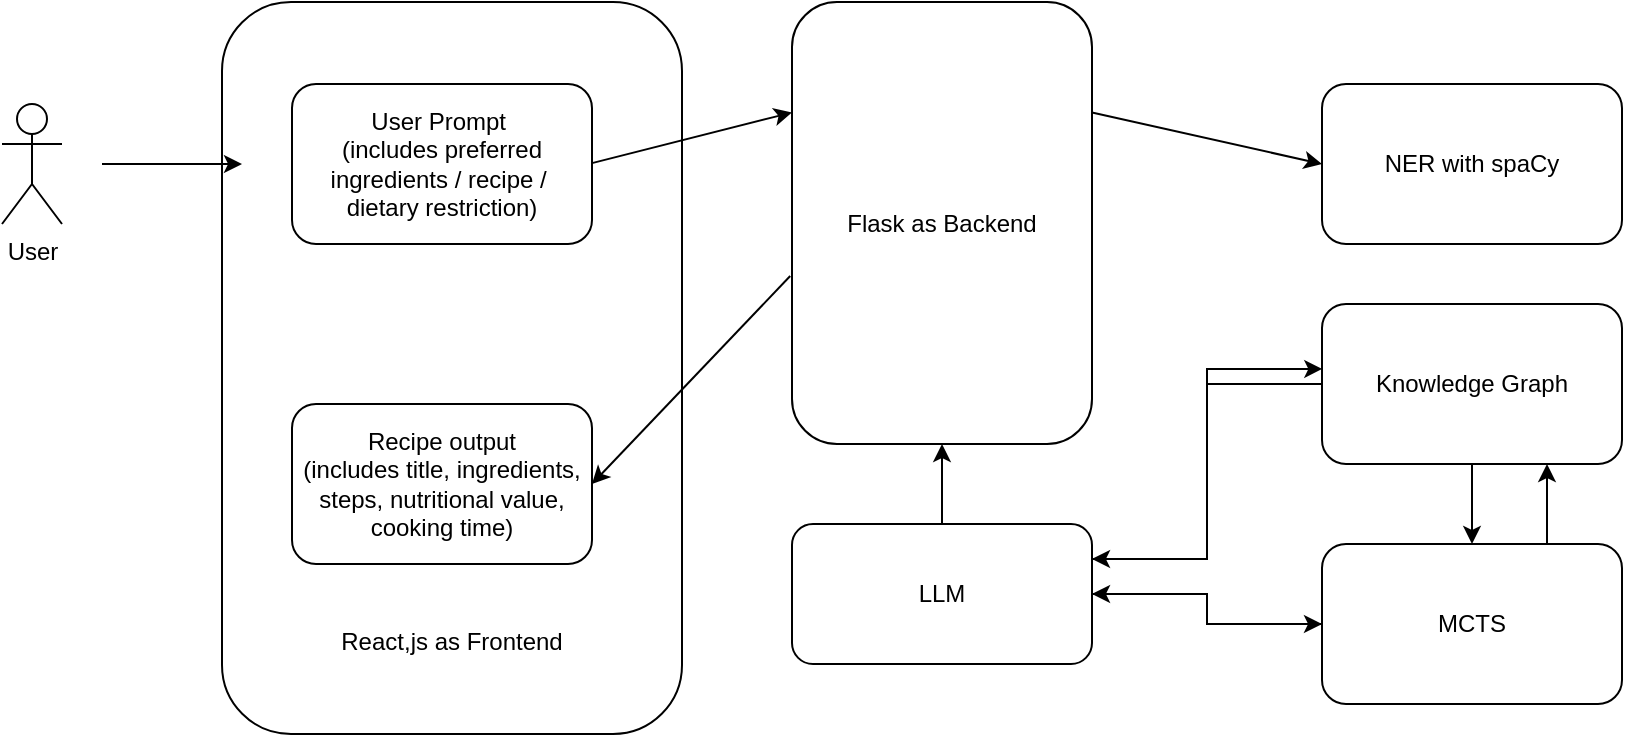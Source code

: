 <mxfile version="24.5.3" type="github">
  <diagram name="Page-1" id="nqtYJb-C8pLSouhX_ml8">
    <mxGraphModel dx="1041" dy="518" grid="1" gridSize="10" guides="1" tooltips="1" connect="1" arrows="1" fold="1" page="1" pageScale="1" pageWidth="850" pageHeight="1100" math="0" shadow="0">
      <root>
        <mxCell id="0" />
        <mxCell id="1" parent="0" />
        <mxCell id="jxTVoxvYUh4I0hS91gZT-35" value="&lt;div&gt;&lt;br&gt;&lt;/div&gt;&lt;div&gt;&lt;br&gt;&lt;/div&gt;&lt;div&gt;&lt;br&gt;&lt;/div&gt;&lt;div&gt;&lt;br&gt;&lt;/div&gt;&lt;div&gt;&lt;br&gt;&lt;/div&gt;&lt;div&gt;&lt;br&gt;&lt;/div&gt;&lt;div&gt;&lt;br&gt;&lt;/div&gt;&lt;div&gt;&lt;br&gt;&lt;/div&gt;&lt;div&gt;&lt;br&gt;&lt;/div&gt;&lt;div&gt;&lt;br&gt;&lt;/div&gt;&lt;div&gt;&lt;br&gt;&lt;/div&gt;&lt;div&gt;&lt;br&gt;&lt;/div&gt;&lt;div&gt;&lt;br&gt;&lt;/div&gt;&lt;div&gt;&lt;br&gt;&lt;/div&gt;&lt;div&gt;&lt;br&gt;&lt;/div&gt;&lt;div&gt;&lt;br&gt;&lt;/div&gt;&lt;div&gt;&lt;br&gt;&lt;/div&gt;&lt;div&gt;&lt;br&gt;&lt;/div&gt;&lt;div&gt;&lt;br&gt;&lt;/div&gt;&lt;div&gt;&lt;span style=&quot;background-color: initial;&quot;&gt;React,js as Frontend&lt;/span&gt;&lt;br&gt;&lt;/div&gt;" style="rounded=1;whiteSpace=wrap;html=1;" vertex="1" parent="1">
          <mxGeometry x="140" y="99" width="230" height="366" as="geometry" />
        </mxCell>
        <mxCell id="jxTVoxvYUh4I0hS91gZT-1" value="User Prompt&amp;nbsp;&lt;div&gt;(includes preferred ingredients / recipe /&amp;nbsp;&lt;/div&gt;&lt;div&gt;dietary restriction)&lt;/div&gt;" style="rounded=1;whiteSpace=wrap;html=1;" vertex="1" parent="1">
          <mxGeometry x="175" y="140" width="150" height="80" as="geometry" />
        </mxCell>
        <mxCell id="jxTVoxvYUh4I0hS91gZT-2" value="User" style="shape=umlActor;verticalLabelPosition=bottom;verticalAlign=top;html=1;outlineConnect=0;" vertex="1" parent="1">
          <mxGeometry x="30" y="150" width="30" height="60" as="geometry" />
        </mxCell>
        <mxCell id="jxTVoxvYUh4I0hS91gZT-5" value="" style="endArrow=classic;html=1;rounded=0;" edge="1" parent="1">
          <mxGeometry width="50" height="50" relative="1" as="geometry">
            <mxPoint x="80" y="180" as="sourcePoint" />
            <mxPoint x="150" y="180" as="targetPoint" />
          </mxGeometry>
        </mxCell>
        <mxCell id="jxTVoxvYUh4I0hS91gZT-6" value="NER with spaCy" style="rounded=1;whiteSpace=wrap;html=1;" vertex="1" parent="1">
          <mxGeometry x="690" y="140" width="150" height="80" as="geometry" />
        </mxCell>
        <mxCell id="jxTVoxvYUh4I0hS91gZT-37" style="edgeStyle=orthogonalEdgeStyle;rounded=0;orthogonalLoop=1;jettySize=auto;html=1;exitX=0;exitY=0.5;exitDx=0;exitDy=0;" edge="1" parent="1" source="jxTVoxvYUh4I0hS91gZT-10" target="jxTVoxvYUh4I0hS91gZT-15">
          <mxGeometry relative="1" as="geometry" />
        </mxCell>
        <mxCell id="jxTVoxvYUh4I0hS91gZT-40" style="edgeStyle=orthogonalEdgeStyle;rounded=0;orthogonalLoop=1;jettySize=auto;html=1;exitX=0.75;exitY=0;exitDx=0;exitDy=0;entryX=0.75;entryY=1;entryDx=0;entryDy=0;" edge="1" parent="1" source="jxTVoxvYUh4I0hS91gZT-10" target="jxTVoxvYUh4I0hS91gZT-11">
          <mxGeometry relative="1" as="geometry" />
        </mxCell>
        <mxCell id="jxTVoxvYUh4I0hS91gZT-10" value="MCTS" style="rounded=1;whiteSpace=wrap;html=1;" vertex="1" parent="1">
          <mxGeometry x="690" y="370" width="150" height="80" as="geometry" />
        </mxCell>
        <mxCell id="jxTVoxvYUh4I0hS91gZT-38" style="edgeStyle=orthogonalEdgeStyle;rounded=0;orthogonalLoop=1;jettySize=auto;html=1;exitX=0;exitY=0.5;exitDx=0;exitDy=0;entryX=1;entryY=0.25;entryDx=0;entryDy=0;" edge="1" parent="1" source="jxTVoxvYUh4I0hS91gZT-11" target="jxTVoxvYUh4I0hS91gZT-15">
          <mxGeometry relative="1" as="geometry" />
        </mxCell>
        <mxCell id="jxTVoxvYUh4I0hS91gZT-39" style="edgeStyle=orthogonalEdgeStyle;rounded=0;orthogonalLoop=1;jettySize=auto;html=1;exitX=0.5;exitY=1;exitDx=0;exitDy=0;entryX=0.5;entryY=0;entryDx=0;entryDy=0;" edge="1" parent="1" source="jxTVoxvYUh4I0hS91gZT-11" target="jxTVoxvYUh4I0hS91gZT-10">
          <mxGeometry relative="1" as="geometry" />
        </mxCell>
        <mxCell id="jxTVoxvYUh4I0hS91gZT-11" value="Knowledge Graph" style="rounded=1;whiteSpace=wrap;html=1;" vertex="1" parent="1">
          <mxGeometry x="690" y="250" width="150" height="80" as="geometry" />
        </mxCell>
        <mxCell id="jxTVoxvYUh4I0hS91gZT-36" style="edgeStyle=orthogonalEdgeStyle;rounded=0;orthogonalLoop=1;jettySize=auto;html=1;exitX=0.5;exitY=0;exitDx=0;exitDy=0;entryX=0.5;entryY=1;entryDx=0;entryDy=0;" edge="1" parent="1" source="jxTVoxvYUh4I0hS91gZT-15" target="jxTVoxvYUh4I0hS91gZT-19">
          <mxGeometry relative="1" as="geometry" />
        </mxCell>
        <mxCell id="jxTVoxvYUh4I0hS91gZT-42" style="edgeStyle=orthogonalEdgeStyle;rounded=0;orthogonalLoop=1;jettySize=auto;html=1;exitX=1;exitY=0.5;exitDx=0;exitDy=0;" edge="1" parent="1" source="jxTVoxvYUh4I0hS91gZT-15" target="jxTVoxvYUh4I0hS91gZT-10">
          <mxGeometry relative="1" as="geometry" />
        </mxCell>
        <mxCell id="jxTVoxvYUh4I0hS91gZT-15" value="LLM" style="rounded=1;whiteSpace=wrap;html=1;" vertex="1" parent="1">
          <mxGeometry x="425" y="360" width="150" height="70" as="geometry" />
        </mxCell>
        <mxCell id="jxTVoxvYUh4I0hS91gZT-19" value="Flask as Backend" style="rounded=1;whiteSpace=wrap;html=1;" vertex="1" parent="1">
          <mxGeometry x="425" y="99" width="150" height="221" as="geometry" />
        </mxCell>
        <mxCell id="jxTVoxvYUh4I0hS91gZT-21" value="" style="endArrow=classic;html=1;rounded=0;entryX=0;entryY=0.5;entryDx=0;entryDy=0;exitX=1;exitY=0.25;exitDx=0;exitDy=0;" edge="1" parent="1" source="jxTVoxvYUh4I0hS91gZT-19" target="jxTVoxvYUh4I0hS91gZT-6">
          <mxGeometry width="50" height="50" relative="1" as="geometry">
            <mxPoint x="785" y="230" as="sourcePoint" />
            <mxPoint x="785" y="330" as="targetPoint" />
          </mxGeometry>
        </mxCell>
        <mxCell id="jxTVoxvYUh4I0hS91gZT-22" value="" style="endArrow=classic;html=1;rounded=0;exitX=1;exitY=0.5;exitDx=0;exitDy=0;entryX=0;entryY=0.25;entryDx=0;entryDy=0;" edge="1" parent="1" target="jxTVoxvYUh4I0hS91gZT-19">
          <mxGeometry width="50" height="50" relative="1" as="geometry">
            <mxPoint x="325" y="179.55" as="sourcePoint" />
            <mxPoint x="420" y="180" as="targetPoint" />
          </mxGeometry>
        </mxCell>
        <mxCell id="jxTVoxvYUh4I0hS91gZT-30" value="Recipe output&lt;div&gt;(includes title, ingredients, steps, nutritional value, cooking time)&lt;/div&gt;" style="rounded=1;whiteSpace=wrap;html=1;" vertex="1" parent="1">
          <mxGeometry x="175" y="300" width="150" height="80" as="geometry" />
        </mxCell>
        <mxCell id="jxTVoxvYUh4I0hS91gZT-32" value="" style="endArrow=classic;html=1;rounded=0;entryX=1;entryY=0.5;entryDx=0;entryDy=0;exitX=-0.006;exitY=0.62;exitDx=0;exitDy=0;exitPerimeter=0;" edge="1" parent="1" source="jxTVoxvYUh4I0hS91gZT-19" target="jxTVoxvYUh4I0hS91gZT-30">
          <mxGeometry width="50" height="50" relative="1" as="geometry">
            <mxPoint x="420" y="320" as="sourcePoint" />
            <mxPoint x="435" y="191" as="targetPoint" />
          </mxGeometry>
        </mxCell>
        <mxCell id="jxTVoxvYUh4I0hS91gZT-41" style="edgeStyle=orthogonalEdgeStyle;rounded=0;orthogonalLoop=1;jettySize=auto;html=1;exitX=1;exitY=0.25;exitDx=0;exitDy=0;entryX=0.001;entryY=0.406;entryDx=0;entryDy=0;entryPerimeter=0;" edge="1" parent="1" source="jxTVoxvYUh4I0hS91gZT-15" target="jxTVoxvYUh4I0hS91gZT-11">
          <mxGeometry relative="1" as="geometry" />
        </mxCell>
      </root>
    </mxGraphModel>
  </diagram>
</mxfile>
